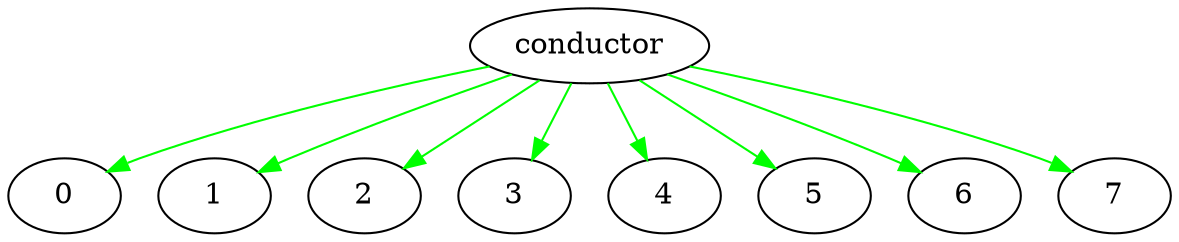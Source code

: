 digraph g {
    edge [color=green]
    conductor -> 0
    conductor -> 1
    conductor -> 2
    conductor -> 3
    conductor -> 4
    conductor -> 5
    conductor -> 6
    conductor -> 7
}
